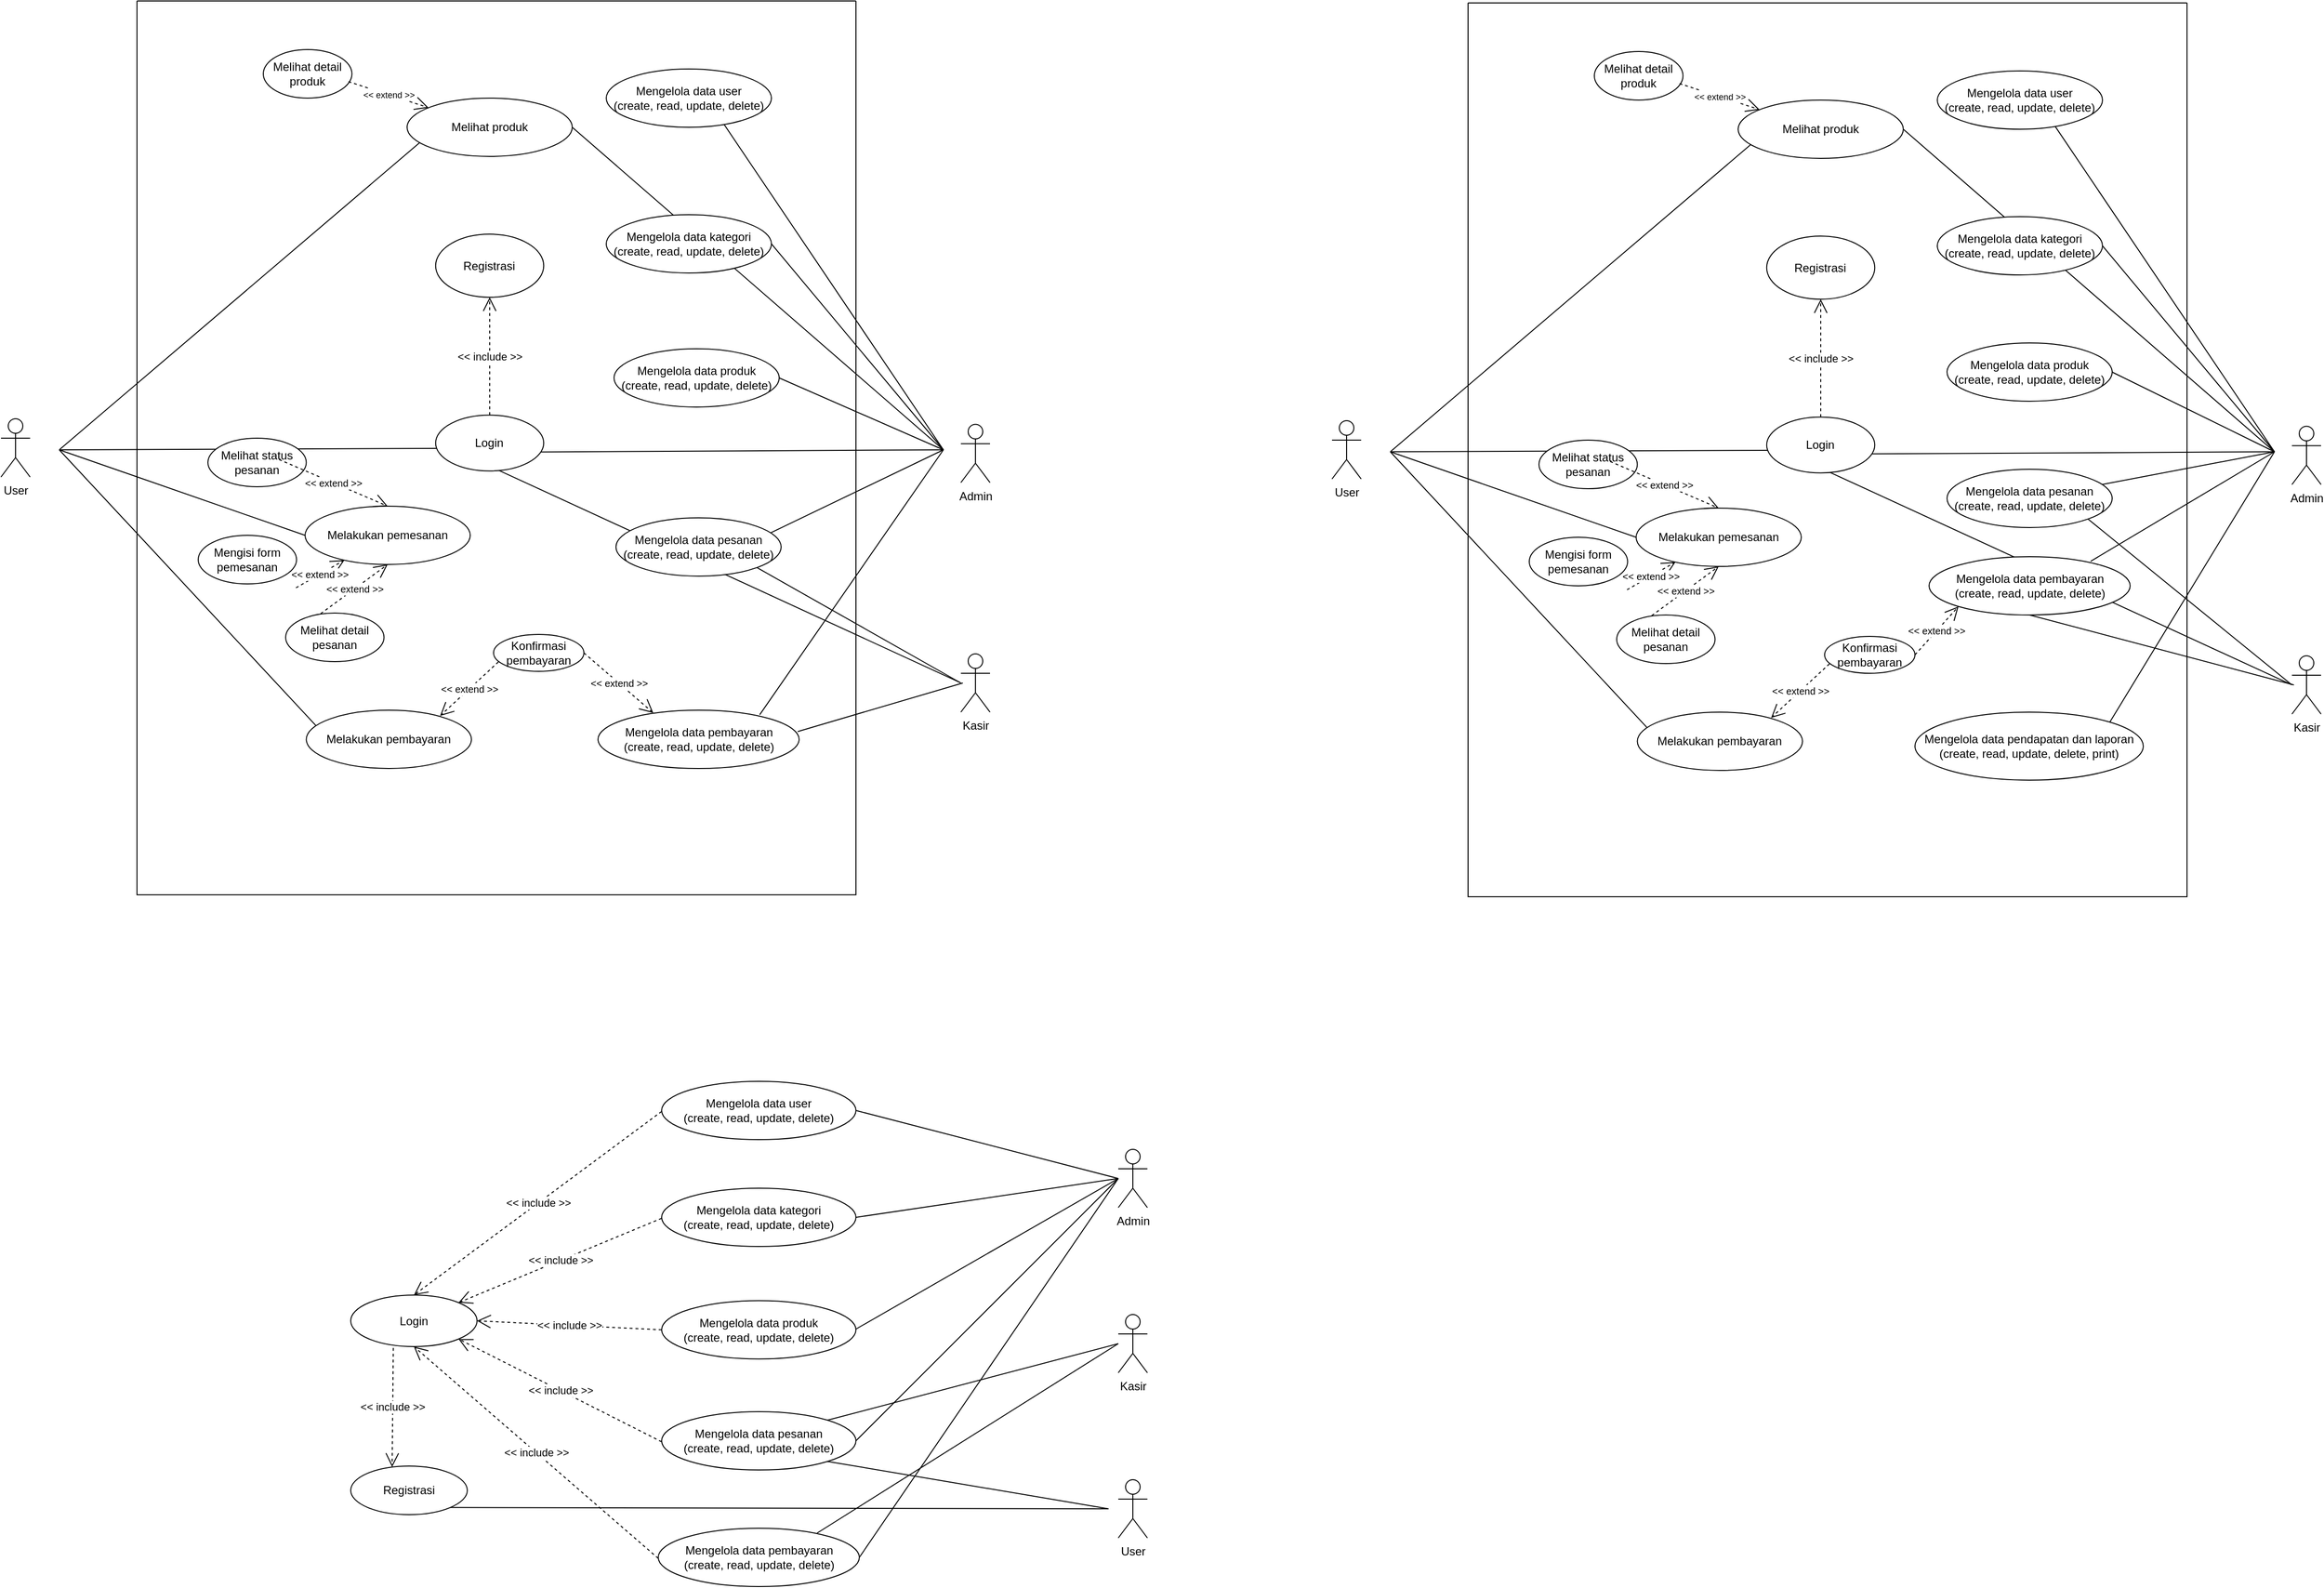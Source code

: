 <mxfile version="21.7.2" type="github">
  <diagram name="Halaman-1" id="SpSvkP5DoRW-E338OvqQ">
    <mxGraphModel dx="2171" dy="1382" grid="1" gridSize="10" guides="1" tooltips="1" connect="1" arrows="1" fold="1" page="1" pageScale="1" pageWidth="827" pageHeight="1169" math="0" shadow="0">
      <root>
        <mxCell id="0" />
        <mxCell id="1" parent="0" />
        <mxCell id="OLCK0erQXkYcPKT3nIOD-5" value="" style="endArrow=none;html=1;rounded=0;exitX=0.563;exitY=0.97;exitDx=0;exitDy=0;exitPerimeter=0;" edge="1" parent="1" source="BRkl_YbtjnHXMuviLTS4-8">
          <mxGeometry width="50" height="50" relative="1" as="geometry">
            <mxPoint x="1199" y="769.997" as="sourcePoint" />
            <mxPoint x="1307" y="829.42" as="targetPoint" />
          </mxGeometry>
        </mxCell>
        <mxCell id="BRkl_YbtjnHXMuviLTS4-3" value="Admin" style="shape=umlActor;verticalLabelPosition=bottom;verticalAlign=top;html=1;outlineConnect=0;" parent="1" vertex="1">
          <mxGeometry x="1308" y="563.75" width="30" height="60" as="geometry" />
        </mxCell>
        <mxCell id="BRkl_YbtjnHXMuviLTS4-7" value="User" style="shape=umlActor;verticalLabelPosition=bottom;verticalAlign=top;html=1;outlineConnect=0;" parent="1" vertex="1">
          <mxGeometry x="320" y="558" width="30" height="60" as="geometry" />
        </mxCell>
        <mxCell id="BRkl_YbtjnHXMuviLTS4-40" value="" style="endArrow=none;html=1;rounded=0;entryX=0.006;entryY=0.596;entryDx=0;entryDy=0;entryPerimeter=0;" parent="1" target="BRkl_YbtjnHXMuviLTS4-8" edge="1">
          <mxGeometry width="50" height="50" relative="1" as="geometry">
            <mxPoint x="380" y="590" as="sourcePoint" />
            <mxPoint x="740" y="590" as="targetPoint" />
          </mxGeometry>
        </mxCell>
        <mxCell id="BRkl_YbtjnHXMuviLTS4-41" value="" style="endArrow=none;html=1;rounded=0;" parent="1" edge="1">
          <mxGeometry width="50" height="50" relative="1" as="geometry">
            <mxPoint x="850.62" y="592.33" as="sourcePoint" />
            <mxPoint x="1290" y="590" as="targetPoint" />
          </mxGeometry>
        </mxCell>
        <mxCell id="BRkl_YbtjnHXMuviLTS4-42" value="" style="endArrow=none;html=1;rounded=0;exitX=1;exitY=0.5;exitDx=0;exitDy=0;" parent="1" source="BRkl_YbtjnHXMuviLTS4-15" edge="1">
          <mxGeometry width="50" height="50" relative="1" as="geometry">
            <mxPoint x="1120" y="519.66" as="sourcePoint" />
            <mxPoint x="1290" y="590" as="targetPoint" />
          </mxGeometry>
        </mxCell>
        <mxCell id="BRkl_YbtjnHXMuviLTS4-43" value="" style="endArrow=none;html=1;rounded=0;exitX=1;exitY=0.5;exitDx=0;exitDy=0;" parent="1" source="BRkl_YbtjnHXMuviLTS4-14" edge="1">
          <mxGeometry width="50" height="50" relative="1" as="geometry">
            <mxPoint x="1120" y="410.0" as="sourcePoint" />
            <mxPoint x="1290" y="590" as="targetPoint" />
          </mxGeometry>
        </mxCell>
        <mxCell id="BRkl_YbtjnHXMuviLTS4-44" value="" style="endArrow=none;html=1;rounded=0;exitX=0.708;exitY=0.928;exitDx=0;exitDy=0;exitPerimeter=0;" parent="1" source="BRkl_YbtjnHXMuviLTS4-12" edge="1">
          <mxGeometry width="50" height="50" relative="1" as="geometry">
            <mxPoint x="1120" y="300.0" as="sourcePoint" />
            <mxPoint x="1290" y="590" as="targetPoint" />
          </mxGeometry>
        </mxCell>
        <mxCell id="BRkl_YbtjnHXMuviLTS4-45" value="" style="endArrow=none;html=1;rounded=0;exitX=0.929;exitY=0.267;exitDx=0;exitDy=0;exitPerimeter=0;" parent="1" source="BRkl_YbtjnHXMuviLTS4-16" edge="1">
          <mxGeometry width="50" height="50" relative="1" as="geometry">
            <mxPoint x="1120" y="660.0" as="sourcePoint" />
            <mxPoint x="1290" y="590" as="targetPoint" />
          </mxGeometry>
        </mxCell>
        <mxCell id="BRkl_YbtjnHXMuviLTS4-46" value="" style="endArrow=none;html=1;rounded=0;exitX=0.804;exitY=0.078;exitDx=0;exitDy=0;exitPerimeter=0;" parent="1" source="BRkl_YbtjnHXMuviLTS4-17" edge="1">
          <mxGeometry width="50" height="50" relative="1" as="geometry">
            <mxPoint x="1120" y="770.0" as="sourcePoint" />
            <mxPoint x="1290" y="590" as="targetPoint" />
          </mxGeometry>
        </mxCell>
        <mxCell id="BRkl_YbtjnHXMuviLTS4-48" value="" style="endArrow=none;html=1;rounded=0;exitX=1;exitY=0.5;exitDx=0;exitDy=0;" parent="1" source="BRkl_YbtjnHXMuviLTS4-20" edge="1">
          <mxGeometry width="50" height="50" relative="1" as="geometry">
            <mxPoint x="861.25" y="320.0" as="sourcePoint" />
            <mxPoint x="1290" y="590" as="targetPoint" />
          </mxGeometry>
        </mxCell>
        <mxCell id="BRkl_YbtjnHXMuviLTS4-51" value="" style="endArrow=none;html=1;rounded=0;entryX=0.063;entryY=0.278;entryDx=0;entryDy=0;entryPerimeter=0;" parent="1" target="BRkl_YbtjnHXMuviLTS4-21" edge="1">
          <mxGeometry width="50" height="50" relative="1" as="geometry">
            <mxPoint x="380" y="590" as="sourcePoint" />
            <mxPoint x="500" y="880" as="targetPoint" />
          </mxGeometry>
        </mxCell>
        <mxCell id="BRkl_YbtjnHXMuviLTS4-52" value="" style="endArrow=none;html=1;rounded=0;entryX=0;entryY=0.5;entryDx=0;entryDy=0;" parent="1" target="BRkl_YbtjnHXMuviLTS4-19" edge="1">
          <mxGeometry width="50" height="50" relative="1" as="geometry">
            <mxPoint x="380" y="590" as="sourcePoint" />
            <mxPoint x="550" y="843.5" as="targetPoint" />
          </mxGeometry>
        </mxCell>
        <mxCell id="BRkl_YbtjnHXMuviLTS4-53" value="" style="endArrow=none;html=1;rounded=0;entryX=0.075;entryY=0.767;entryDx=0;entryDy=0;entryPerimeter=0;" parent="1" target="BRkl_YbtjnHXMuviLTS4-20" edge="1">
          <mxGeometry width="50" height="50" relative="1" as="geometry">
            <mxPoint x="380" y="590" as="sourcePoint" />
            <mxPoint x="691" y="725" as="targetPoint" />
          </mxGeometry>
        </mxCell>
        <mxCell id="BRkl_YbtjnHXMuviLTS4-59" value="" style="swimlane;startSize=0;" parent="1" vertex="1">
          <mxGeometry x="460" y="128" width="740" height="920" as="geometry" />
        </mxCell>
        <mxCell id="BRkl_YbtjnHXMuviLTS4-27" value="Melihat detail pesanan" style="ellipse;whiteSpace=wrap;html=1;" parent="BRkl_YbtjnHXMuviLTS4-59" vertex="1">
          <mxGeometry x="153" y="630" width="101.25" height="50" as="geometry" />
        </mxCell>
        <mxCell id="BRkl_YbtjnHXMuviLTS4-19" value="Melakukan pemesanan" style="ellipse;whiteSpace=wrap;html=1;" parent="BRkl_YbtjnHXMuviLTS4-59" vertex="1">
          <mxGeometry x="173" y="520" width="170" height="60" as="geometry" />
        </mxCell>
        <mxCell id="BRkl_YbtjnHXMuviLTS4-62" value="&lt;font style=&quot;font-size: 10px;&quot;&gt;&amp;lt;&amp;lt; extend &amp;gt;&amp;gt;&lt;/font&gt;" style="endArrow=open;endSize=12;dashed=1;html=1;rounded=0;exitX=0.356;exitY=0.013;exitDx=0;exitDy=0;entryX=0.5;entryY=1;entryDx=0;entryDy=0;exitPerimeter=0;" parent="BRkl_YbtjnHXMuviLTS4-59" source="BRkl_YbtjnHXMuviLTS4-27" target="BRkl_YbtjnHXMuviLTS4-19" edge="1">
          <mxGeometry width="160" relative="1" as="geometry">
            <mxPoint x="135.87" y="614" as="sourcePoint" />
            <mxPoint x="199.87" y="540" as="targetPoint" />
          </mxGeometry>
        </mxCell>
        <mxCell id="BRkl_YbtjnHXMuviLTS4-63" value="&lt;font style=&quot;font-size: 10px;&quot;&gt;&amp;lt;&amp;lt; extend &amp;gt;&amp;gt;&lt;/font&gt;" style="endArrow=open;endSize=12;dashed=1;html=1;rounded=0;exitX=0.994;exitY=0.68;exitDx=0;exitDy=0;exitPerimeter=0;" parent="BRkl_YbtjnHXMuviLTS4-59" target="BRkl_YbtjnHXMuviLTS4-19" edge="1">
          <mxGeometry width="160" relative="1" as="geometry">
            <mxPoint x="163.642" y="604" as="sourcePoint" />
            <mxPoint x="197" y="506" as="targetPoint" />
          </mxGeometry>
        </mxCell>
        <mxCell id="BRkl_YbtjnHXMuviLTS4-28" value="Melihat status pesanan" style="ellipse;whiteSpace=wrap;html=1;" parent="BRkl_YbtjnHXMuviLTS4-59" vertex="1">
          <mxGeometry x="73" y="450" width="101.25" height="50" as="geometry" />
        </mxCell>
        <mxCell id="BRkl_YbtjnHXMuviLTS4-64" value="&lt;font style=&quot;font-size: 10px;&quot;&gt;&amp;lt;&amp;lt; extend &amp;gt;&amp;gt;&lt;/font&gt;" style="endArrow=open;endSize=12;dashed=1;html=1;rounded=0;exitX=0.724;exitY=0.04;exitDx=0;exitDy=0;entryX=0.5;entryY=0;entryDx=0;entryDy=0;exitPerimeter=0;" parent="BRkl_YbtjnHXMuviLTS4-59" target="BRkl_YbtjnHXMuviLTS4-19" edge="1">
          <mxGeometry width="160" relative="1" as="geometry">
            <mxPoint x="146.305" y="472" as="sourcePoint" />
            <mxPoint x="227" y="408" as="targetPoint" />
          </mxGeometry>
        </mxCell>
        <mxCell id="BRkl_YbtjnHXMuviLTS4-25" value="Mengisi form pemesanan" style="ellipse;whiteSpace=wrap;html=1;" parent="BRkl_YbtjnHXMuviLTS4-59" vertex="1">
          <mxGeometry x="63" y="550" width="101.25" height="50" as="geometry" />
        </mxCell>
        <mxCell id="BRkl_YbtjnHXMuviLTS4-12" value="Mengelola data user&lt;br&gt;(create, read, update, delete)" style="ellipse;whiteSpace=wrap;html=1;" parent="BRkl_YbtjnHXMuviLTS4-59" vertex="1">
          <mxGeometry x="483" y="70" width="170" height="60" as="geometry" />
        </mxCell>
        <mxCell id="BRkl_YbtjnHXMuviLTS4-14" value="Mengelola data kategori&lt;br&gt;(create, read, update, delete)" style="ellipse;whiteSpace=wrap;html=1;" parent="BRkl_YbtjnHXMuviLTS4-59" vertex="1">
          <mxGeometry x="483" y="220" width="170" height="60" as="geometry" />
        </mxCell>
        <mxCell id="BRkl_YbtjnHXMuviLTS4-29" style="edgeStyle=orthogonalEdgeStyle;rounded=0;orthogonalLoop=1;jettySize=auto;html=1;exitX=0.5;exitY=1;exitDx=0;exitDy=0;" parent="BRkl_YbtjnHXMuviLTS4-59" source="BRkl_YbtjnHXMuviLTS4-14" target="BRkl_YbtjnHXMuviLTS4-14" edge="1">
          <mxGeometry relative="1" as="geometry" />
        </mxCell>
        <mxCell id="BRkl_YbtjnHXMuviLTS4-11" value="Registrasi" style="ellipse;whiteSpace=wrap;html=1;" parent="BRkl_YbtjnHXMuviLTS4-59" vertex="1">
          <mxGeometry x="307.38" y="240" width="111.25" height="65" as="geometry" />
        </mxCell>
        <mxCell id="BRkl_YbtjnHXMuviLTS4-8" value="Login" style="ellipse;whiteSpace=wrap;html=1;" parent="BRkl_YbtjnHXMuviLTS4-59" vertex="1">
          <mxGeometry x="307.38" y="426.25" width="111.25" height="57.5" as="geometry" />
        </mxCell>
        <mxCell id="BRkl_YbtjnHXMuviLTS4-9" value="&amp;lt;&amp;lt; include &amp;gt;&amp;gt;" style="endArrow=open;endSize=12;dashed=1;html=1;rounded=0;entryX=0.5;entryY=1;entryDx=0;entryDy=0;exitX=0.5;exitY=0;exitDx=0;exitDy=0;" parent="BRkl_YbtjnHXMuviLTS4-59" source="BRkl_YbtjnHXMuviLTS4-8" target="BRkl_YbtjnHXMuviLTS4-11" edge="1">
          <mxGeometry width="160" relative="1" as="geometry">
            <mxPoint x="298" y="390" as="sourcePoint" />
            <mxPoint x="463" y="402.5" as="targetPoint" />
          </mxGeometry>
        </mxCell>
        <mxCell id="BRkl_YbtjnHXMuviLTS4-23" value="Melihat detail produk" style="ellipse;whiteSpace=wrap;html=1;" parent="BRkl_YbtjnHXMuviLTS4-59" vertex="1">
          <mxGeometry x="130" y="50" width="91.25" height="50" as="geometry" />
        </mxCell>
        <mxCell id="BRkl_YbtjnHXMuviLTS4-21" value="Melakukan pembayaran" style="ellipse;whiteSpace=wrap;html=1;" parent="BRkl_YbtjnHXMuviLTS4-59" vertex="1">
          <mxGeometry x="174.25" y="730" width="170" height="60" as="geometry" />
        </mxCell>
        <mxCell id="BRkl_YbtjnHXMuviLTS4-15" value="Mengelola data produk&lt;br&gt;(create, read, update, delete)" style="ellipse;whiteSpace=wrap;html=1;" parent="BRkl_YbtjnHXMuviLTS4-59" vertex="1">
          <mxGeometry x="491" y="358" width="170" height="60" as="geometry" />
        </mxCell>
        <mxCell id="BRkl_YbtjnHXMuviLTS4-16" value="Mengelola data pesanan&lt;br&gt;(create, read, update, delete)" style="ellipse;whiteSpace=wrap;html=1;" parent="BRkl_YbtjnHXMuviLTS4-59" vertex="1">
          <mxGeometry x="493" y="532" width="170" height="60" as="geometry" />
        </mxCell>
        <mxCell id="BRkl_YbtjnHXMuviLTS4-17" value="Mengelola data pembayaran&lt;br&gt;(create, read, update, delete)" style="ellipse;whiteSpace=wrap;html=1;" parent="BRkl_YbtjnHXMuviLTS4-59" vertex="1">
          <mxGeometry x="474.5" y="730" width="207" height="60" as="geometry" />
        </mxCell>
        <mxCell id="BRkl_YbtjnHXMuviLTS4-20" value="Melihat produk" style="ellipse;whiteSpace=wrap;html=1;" parent="BRkl_YbtjnHXMuviLTS4-59" vertex="1">
          <mxGeometry x="278" y="100" width="170" height="60" as="geometry" />
        </mxCell>
        <mxCell id="BRkl_YbtjnHXMuviLTS4-38" value="&lt;font style=&quot;font-size: 9px;&quot;&gt;&amp;lt;&amp;lt; extend &amp;gt;&amp;gt;&lt;/font&gt;" style="endArrow=open;endSize=12;dashed=1;html=1;rounded=0;exitX=0.961;exitY=0.661;exitDx=0;exitDy=0;exitPerimeter=0;" parent="BRkl_YbtjnHXMuviLTS4-59" source="BRkl_YbtjnHXMuviLTS4-23" target="BRkl_YbtjnHXMuviLTS4-20" edge="1">
          <mxGeometry width="160" relative="1" as="geometry">
            <mxPoint x="134.25" y="156" as="sourcePoint" />
            <mxPoint x="223" y="180" as="targetPoint" />
          </mxGeometry>
        </mxCell>
        <mxCell id="BRkl_YbtjnHXMuviLTS4-37" value="Konfirmasi pembayaran" style="ellipse;whiteSpace=wrap;html=1;" parent="BRkl_YbtjnHXMuviLTS4-59" vertex="1">
          <mxGeometry x="367" y="652" width="93" height="38" as="geometry" />
        </mxCell>
        <mxCell id="BRkl_YbtjnHXMuviLTS4-54" value="&lt;font style=&quot;font-size: 10px;&quot;&gt;&amp;lt;&amp;lt; extend &amp;gt;&amp;gt;&lt;/font&gt;" style="endArrow=open;endSize=12;dashed=1;html=1;rounded=0;exitX=1;exitY=0.5;exitDx=0;exitDy=0;entryX=0.275;entryY=0.047;entryDx=0;entryDy=0;entryPerimeter=0;" parent="BRkl_YbtjnHXMuviLTS4-59" source="BRkl_YbtjnHXMuviLTS4-37" target="BRkl_YbtjnHXMuviLTS4-17" edge="1">
          <mxGeometry width="160" relative="1" as="geometry">
            <mxPoint x="443" y="676" as="sourcePoint" />
            <mxPoint x="518" y="712" as="targetPoint" />
          </mxGeometry>
        </mxCell>
        <mxCell id="BRkl_YbtjnHXMuviLTS4-56" value="&lt;font style=&quot;font-size: 10px;&quot;&gt;&amp;lt;&amp;lt; extend &amp;gt;&amp;gt;&lt;/font&gt;" style="endArrow=open;endSize=12;dashed=1;html=1;rounded=0;entryX=0.81;entryY=0.098;entryDx=0;entryDy=0;entryPerimeter=0;exitX=0.053;exitY=0.746;exitDx=0;exitDy=0;exitPerimeter=0;" parent="BRkl_YbtjnHXMuviLTS4-59" source="BRkl_YbtjnHXMuviLTS4-37" target="BRkl_YbtjnHXMuviLTS4-21" edge="1">
          <mxGeometry width="160" relative="1" as="geometry">
            <mxPoint x="326.746" y="890" as="sourcePoint" />
            <mxPoint x="343" y="712" as="targetPoint" />
          </mxGeometry>
        </mxCell>
        <mxCell id="OLCK0erQXkYcPKT3nIOD-6" value="" style="endArrow=none;html=1;rounded=0;" edge="1" parent="BRkl_YbtjnHXMuviLTS4-59">
          <mxGeometry width="50" height="50" relative="1" as="geometry">
            <mxPoint x="680" y="752" as="sourcePoint" />
            <mxPoint x="850" y="702" as="targetPoint" />
          </mxGeometry>
        </mxCell>
        <mxCell id="OLCK0erQXkYcPKT3nIOD-1" value="Kasir" style="shape=umlActor;verticalLabelPosition=bottom;verticalAlign=top;html=1;outlineConnect=0;" vertex="1" parent="1">
          <mxGeometry x="1308" y="800" width="30" height="60" as="geometry" />
        </mxCell>
        <mxCell id="OLCK0erQXkYcPKT3nIOD-4" value="" style="endArrow=none;html=1;rounded=0;exitX=1;exitY=1;exitDx=0;exitDy=0;" edge="1" parent="1" source="BRkl_YbtjnHXMuviLTS4-16">
          <mxGeometry width="50" height="50" relative="1" as="geometry">
            <mxPoint x="1139" y="1108" as="sourcePoint" />
            <mxPoint x="1308" y="830" as="targetPoint" />
          </mxGeometry>
        </mxCell>
        <mxCell id="OLCK0erQXkYcPKT3nIOD-94" value="" style="endArrow=none;html=1;rounded=0;exitX=0.563;exitY=0.97;exitDx=0;exitDy=0;exitPerimeter=0;" edge="1" parent="1" source="OLCK0erQXkYcPKT3nIOD-121">
          <mxGeometry width="50" height="50" relative="1" as="geometry">
            <mxPoint x="2569" y="771.997" as="sourcePoint" />
            <mxPoint x="2677" y="831.42" as="targetPoint" />
          </mxGeometry>
        </mxCell>
        <mxCell id="OLCK0erQXkYcPKT3nIOD-95" value="Admin" style="shape=umlActor;verticalLabelPosition=bottom;verticalAlign=top;html=1;outlineConnect=0;" vertex="1" parent="1">
          <mxGeometry x="2678" y="565.75" width="30" height="60" as="geometry" />
        </mxCell>
        <mxCell id="OLCK0erQXkYcPKT3nIOD-96" value="User" style="shape=umlActor;verticalLabelPosition=bottom;verticalAlign=top;html=1;outlineConnect=0;" vertex="1" parent="1">
          <mxGeometry x="1690" y="560" width="30" height="60" as="geometry" />
        </mxCell>
        <mxCell id="OLCK0erQXkYcPKT3nIOD-97" value="" style="endArrow=none;html=1;rounded=0;entryX=0.006;entryY=0.596;entryDx=0;entryDy=0;entryPerimeter=0;" edge="1" parent="1" target="OLCK0erQXkYcPKT3nIOD-121">
          <mxGeometry width="50" height="50" relative="1" as="geometry">
            <mxPoint x="1750" y="592" as="sourcePoint" />
            <mxPoint x="2110" y="592" as="targetPoint" />
          </mxGeometry>
        </mxCell>
        <mxCell id="OLCK0erQXkYcPKT3nIOD-98" value="" style="endArrow=none;html=1;rounded=0;" edge="1" parent="1">
          <mxGeometry width="50" height="50" relative="1" as="geometry">
            <mxPoint x="2220.62" y="594.33" as="sourcePoint" />
            <mxPoint x="2660" y="592" as="targetPoint" />
          </mxGeometry>
        </mxCell>
        <mxCell id="OLCK0erQXkYcPKT3nIOD-99" value="" style="endArrow=none;html=1;rounded=0;exitX=1;exitY=0.5;exitDx=0;exitDy=0;" edge="1" parent="1" source="OLCK0erQXkYcPKT3nIOD-125">
          <mxGeometry width="50" height="50" relative="1" as="geometry">
            <mxPoint x="2490" y="521.66" as="sourcePoint" />
            <mxPoint x="2660" y="592" as="targetPoint" />
          </mxGeometry>
        </mxCell>
        <mxCell id="OLCK0erQXkYcPKT3nIOD-100" value="" style="endArrow=none;html=1;rounded=0;exitX=1;exitY=0.5;exitDx=0;exitDy=0;" edge="1" parent="1" source="OLCK0erQXkYcPKT3nIOD-118">
          <mxGeometry width="50" height="50" relative="1" as="geometry">
            <mxPoint x="2490" y="412.0" as="sourcePoint" />
            <mxPoint x="2660" y="592" as="targetPoint" />
          </mxGeometry>
        </mxCell>
        <mxCell id="OLCK0erQXkYcPKT3nIOD-101" value="" style="endArrow=none;html=1;rounded=0;exitX=0.708;exitY=0.928;exitDx=0;exitDy=0;exitPerimeter=0;" edge="1" parent="1" source="OLCK0erQXkYcPKT3nIOD-117">
          <mxGeometry width="50" height="50" relative="1" as="geometry">
            <mxPoint x="2490" y="302.0" as="sourcePoint" />
            <mxPoint x="2660" y="592" as="targetPoint" />
          </mxGeometry>
        </mxCell>
        <mxCell id="OLCK0erQXkYcPKT3nIOD-102" value="" style="endArrow=none;html=1;rounded=0;exitX=0.929;exitY=0.267;exitDx=0;exitDy=0;exitPerimeter=0;" edge="1" parent="1" source="OLCK0erQXkYcPKT3nIOD-126">
          <mxGeometry width="50" height="50" relative="1" as="geometry">
            <mxPoint x="2490" y="662.0" as="sourcePoint" />
            <mxPoint x="2660" y="592" as="targetPoint" />
          </mxGeometry>
        </mxCell>
        <mxCell id="OLCK0erQXkYcPKT3nIOD-103" value="" style="endArrow=none;html=1;rounded=0;exitX=0.804;exitY=0.078;exitDx=0;exitDy=0;exitPerimeter=0;" edge="1" parent="1" source="OLCK0erQXkYcPKT3nIOD-127">
          <mxGeometry width="50" height="50" relative="1" as="geometry">
            <mxPoint x="2490" y="772.0" as="sourcePoint" />
            <mxPoint x="2660" y="592" as="targetPoint" />
          </mxGeometry>
        </mxCell>
        <mxCell id="OLCK0erQXkYcPKT3nIOD-104" value="" style="endArrow=none;html=1;rounded=0;exitX=1;exitY=0;exitDx=0;exitDy=0;" edge="1" parent="1" source="OLCK0erQXkYcPKT3nIOD-128">
          <mxGeometry width="50" height="50" relative="1" as="geometry">
            <mxPoint x="2515" y="892.0" as="sourcePoint" />
            <mxPoint x="2660" y="592" as="targetPoint" />
          </mxGeometry>
        </mxCell>
        <mxCell id="OLCK0erQXkYcPKT3nIOD-105" value="" style="endArrow=none;html=1;rounded=0;exitX=1;exitY=0.5;exitDx=0;exitDy=0;" edge="1" parent="1" source="OLCK0erQXkYcPKT3nIOD-129">
          <mxGeometry width="50" height="50" relative="1" as="geometry">
            <mxPoint x="2231.25" y="322.0" as="sourcePoint" />
            <mxPoint x="2660" y="592" as="targetPoint" />
          </mxGeometry>
        </mxCell>
        <mxCell id="OLCK0erQXkYcPKT3nIOD-106" value="" style="endArrow=none;html=1;rounded=0;entryX=0.063;entryY=0.278;entryDx=0;entryDy=0;entryPerimeter=0;" edge="1" parent="1" target="OLCK0erQXkYcPKT3nIOD-124">
          <mxGeometry width="50" height="50" relative="1" as="geometry">
            <mxPoint x="1750" y="592" as="sourcePoint" />
            <mxPoint x="1870" y="882" as="targetPoint" />
          </mxGeometry>
        </mxCell>
        <mxCell id="OLCK0erQXkYcPKT3nIOD-107" value="" style="endArrow=none;html=1;rounded=0;entryX=0;entryY=0.5;entryDx=0;entryDy=0;" edge="1" parent="1" target="OLCK0erQXkYcPKT3nIOD-111">
          <mxGeometry width="50" height="50" relative="1" as="geometry">
            <mxPoint x="1750" y="592" as="sourcePoint" />
            <mxPoint x="1920" y="845.5" as="targetPoint" />
          </mxGeometry>
        </mxCell>
        <mxCell id="OLCK0erQXkYcPKT3nIOD-108" value="" style="endArrow=none;html=1;rounded=0;entryX=0.075;entryY=0.767;entryDx=0;entryDy=0;entryPerimeter=0;" edge="1" parent="1" target="OLCK0erQXkYcPKT3nIOD-129">
          <mxGeometry width="50" height="50" relative="1" as="geometry">
            <mxPoint x="1750" y="592" as="sourcePoint" />
            <mxPoint x="2061" y="727" as="targetPoint" />
          </mxGeometry>
        </mxCell>
        <mxCell id="OLCK0erQXkYcPKT3nIOD-109" value="" style="swimlane;startSize=0;" vertex="1" parent="1">
          <mxGeometry x="1830" y="130" width="740" height="920" as="geometry" />
        </mxCell>
        <mxCell id="OLCK0erQXkYcPKT3nIOD-110" value="Melihat detail pesanan" style="ellipse;whiteSpace=wrap;html=1;" vertex="1" parent="OLCK0erQXkYcPKT3nIOD-109">
          <mxGeometry x="153" y="630" width="101.25" height="50" as="geometry" />
        </mxCell>
        <mxCell id="OLCK0erQXkYcPKT3nIOD-111" value="Melakukan pemesanan" style="ellipse;whiteSpace=wrap;html=1;" vertex="1" parent="OLCK0erQXkYcPKT3nIOD-109">
          <mxGeometry x="173" y="520" width="170" height="60" as="geometry" />
        </mxCell>
        <mxCell id="OLCK0erQXkYcPKT3nIOD-112" value="&lt;font style=&quot;font-size: 10px;&quot;&gt;&amp;lt;&amp;lt; extend &amp;gt;&amp;gt;&lt;/font&gt;" style="endArrow=open;endSize=12;dashed=1;html=1;rounded=0;exitX=0.356;exitY=0.013;exitDx=0;exitDy=0;entryX=0.5;entryY=1;entryDx=0;entryDy=0;exitPerimeter=0;" edge="1" parent="OLCK0erQXkYcPKT3nIOD-109" source="OLCK0erQXkYcPKT3nIOD-110" target="OLCK0erQXkYcPKT3nIOD-111">
          <mxGeometry width="160" relative="1" as="geometry">
            <mxPoint x="135.87" y="614" as="sourcePoint" />
            <mxPoint x="199.87" y="540" as="targetPoint" />
          </mxGeometry>
        </mxCell>
        <mxCell id="OLCK0erQXkYcPKT3nIOD-113" value="&lt;font style=&quot;font-size: 10px;&quot;&gt;&amp;lt;&amp;lt; extend &amp;gt;&amp;gt;&lt;/font&gt;" style="endArrow=open;endSize=12;dashed=1;html=1;rounded=0;exitX=0.994;exitY=0.68;exitDx=0;exitDy=0;exitPerimeter=0;" edge="1" parent="OLCK0erQXkYcPKT3nIOD-109" target="OLCK0erQXkYcPKT3nIOD-111">
          <mxGeometry width="160" relative="1" as="geometry">
            <mxPoint x="163.642" y="604" as="sourcePoint" />
            <mxPoint x="197" y="506" as="targetPoint" />
          </mxGeometry>
        </mxCell>
        <mxCell id="OLCK0erQXkYcPKT3nIOD-114" value="Melihat status pesanan" style="ellipse;whiteSpace=wrap;html=1;" vertex="1" parent="OLCK0erQXkYcPKT3nIOD-109">
          <mxGeometry x="73" y="450" width="101.25" height="50" as="geometry" />
        </mxCell>
        <mxCell id="OLCK0erQXkYcPKT3nIOD-115" value="&lt;font style=&quot;font-size: 10px;&quot;&gt;&amp;lt;&amp;lt; extend &amp;gt;&amp;gt;&lt;/font&gt;" style="endArrow=open;endSize=12;dashed=1;html=1;rounded=0;exitX=0.724;exitY=0.04;exitDx=0;exitDy=0;entryX=0.5;entryY=0;entryDx=0;entryDy=0;exitPerimeter=0;" edge="1" parent="OLCK0erQXkYcPKT3nIOD-109" target="OLCK0erQXkYcPKT3nIOD-111">
          <mxGeometry width="160" relative="1" as="geometry">
            <mxPoint x="146.305" y="472" as="sourcePoint" />
            <mxPoint x="227" y="408" as="targetPoint" />
          </mxGeometry>
        </mxCell>
        <mxCell id="OLCK0erQXkYcPKT3nIOD-116" value="Mengisi form pemesanan" style="ellipse;whiteSpace=wrap;html=1;" vertex="1" parent="OLCK0erQXkYcPKT3nIOD-109">
          <mxGeometry x="63" y="550" width="101.25" height="50" as="geometry" />
        </mxCell>
        <mxCell id="OLCK0erQXkYcPKT3nIOD-117" value="Mengelola data user&lt;br&gt;(create, read, update, delete)" style="ellipse;whiteSpace=wrap;html=1;" vertex="1" parent="OLCK0erQXkYcPKT3nIOD-109">
          <mxGeometry x="483" y="70" width="170" height="60" as="geometry" />
        </mxCell>
        <mxCell id="OLCK0erQXkYcPKT3nIOD-118" value="Mengelola data kategori&lt;br&gt;(create, read, update, delete)" style="ellipse;whiteSpace=wrap;html=1;" vertex="1" parent="OLCK0erQXkYcPKT3nIOD-109">
          <mxGeometry x="483" y="220" width="170" height="60" as="geometry" />
        </mxCell>
        <mxCell id="OLCK0erQXkYcPKT3nIOD-119" style="edgeStyle=orthogonalEdgeStyle;rounded=0;orthogonalLoop=1;jettySize=auto;html=1;exitX=0.5;exitY=1;exitDx=0;exitDy=0;" edge="1" parent="OLCK0erQXkYcPKT3nIOD-109" source="OLCK0erQXkYcPKT3nIOD-118" target="OLCK0erQXkYcPKT3nIOD-118">
          <mxGeometry relative="1" as="geometry" />
        </mxCell>
        <mxCell id="OLCK0erQXkYcPKT3nIOD-120" value="Registrasi" style="ellipse;whiteSpace=wrap;html=1;" vertex="1" parent="OLCK0erQXkYcPKT3nIOD-109">
          <mxGeometry x="307.38" y="240" width="111.25" height="65" as="geometry" />
        </mxCell>
        <mxCell id="OLCK0erQXkYcPKT3nIOD-121" value="Login" style="ellipse;whiteSpace=wrap;html=1;" vertex="1" parent="OLCK0erQXkYcPKT3nIOD-109">
          <mxGeometry x="307.38" y="426.25" width="111.25" height="57.5" as="geometry" />
        </mxCell>
        <mxCell id="OLCK0erQXkYcPKT3nIOD-122" value="&amp;lt;&amp;lt; include &amp;gt;&amp;gt;" style="endArrow=open;endSize=12;dashed=1;html=1;rounded=0;entryX=0.5;entryY=1;entryDx=0;entryDy=0;exitX=0.5;exitY=0;exitDx=0;exitDy=0;" edge="1" parent="OLCK0erQXkYcPKT3nIOD-109" source="OLCK0erQXkYcPKT3nIOD-121" target="OLCK0erQXkYcPKT3nIOD-120">
          <mxGeometry width="160" relative="1" as="geometry">
            <mxPoint x="298" y="390" as="sourcePoint" />
            <mxPoint x="463" y="402.5" as="targetPoint" />
          </mxGeometry>
        </mxCell>
        <mxCell id="OLCK0erQXkYcPKT3nIOD-123" value="Melihat detail produk" style="ellipse;whiteSpace=wrap;html=1;" vertex="1" parent="OLCK0erQXkYcPKT3nIOD-109">
          <mxGeometry x="130" y="50" width="91.25" height="50" as="geometry" />
        </mxCell>
        <mxCell id="OLCK0erQXkYcPKT3nIOD-124" value="Melakukan pembayaran" style="ellipse;whiteSpace=wrap;html=1;" vertex="1" parent="OLCK0erQXkYcPKT3nIOD-109">
          <mxGeometry x="174.25" y="730" width="170" height="60" as="geometry" />
        </mxCell>
        <mxCell id="OLCK0erQXkYcPKT3nIOD-125" value="Mengelola data produk&lt;br&gt;(create, read, update, delete)" style="ellipse;whiteSpace=wrap;html=1;" vertex="1" parent="OLCK0erQXkYcPKT3nIOD-109">
          <mxGeometry x="493" y="350" width="170" height="60" as="geometry" />
        </mxCell>
        <mxCell id="OLCK0erQXkYcPKT3nIOD-126" value="Mengelola data pesanan&lt;br&gt;(create, read, update, delete)" style="ellipse;whiteSpace=wrap;html=1;" vertex="1" parent="OLCK0erQXkYcPKT3nIOD-109">
          <mxGeometry x="493" y="480" width="170" height="60" as="geometry" />
        </mxCell>
        <mxCell id="OLCK0erQXkYcPKT3nIOD-127" value="Mengelola data pembayaran&lt;br&gt;(create, read, update, delete)" style="ellipse;whiteSpace=wrap;html=1;" vertex="1" parent="OLCK0erQXkYcPKT3nIOD-109">
          <mxGeometry x="474.5" y="570" width="207" height="60" as="geometry" />
        </mxCell>
        <mxCell id="OLCK0erQXkYcPKT3nIOD-128" value="Mengelola data pendapatan dan laporan&lt;br&gt;(create, read, update, delete, print)" style="ellipse;whiteSpace=wrap;html=1;" vertex="1" parent="OLCK0erQXkYcPKT3nIOD-109">
          <mxGeometry x="460" y="730" width="235" height="70" as="geometry" />
        </mxCell>
        <mxCell id="OLCK0erQXkYcPKT3nIOD-129" value="Melihat produk" style="ellipse;whiteSpace=wrap;html=1;" vertex="1" parent="OLCK0erQXkYcPKT3nIOD-109">
          <mxGeometry x="278" y="100" width="170" height="60" as="geometry" />
        </mxCell>
        <mxCell id="OLCK0erQXkYcPKT3nIOD-130" value="&lt;font style=&quot;font-size: 9px;&quot;&gt;&amp;lt;&amp;lt; extend &amp;gt;&amp;gt;&lt;/font&gt;" style="endArrow=open;endSize=12;dashed=1;html=1;rounded=0;exitX=0.961;exitY=0.661;exitDx=0;exitDy=0;exitPerimeter=0;" edge="1" parent="OLCK0erQXkYcPKT3nIOD-109" source="OLCK0erQXkYcPKT3nIOD-123" target="OLCK0erQXkYcPKT3nIOD-129">
          <mxGeometry width="160" relative="1" as="geometry">
            <mxPoint x="134.25" y="156" as="sourcePoint" />
            <mxPoint x="223" y="180" as="targetPoint" />
          </mxGeometry>
        </mxCell>
        <mxCell id="OLCK0erQXkYcPKT3nIOD-131" value="Konfirmasi pembayaran" style="ellipse;whiteSpace=wrap;html=1;" vertex="1" parent="OLCK0erQXkYcPKT3nIOD-109">
          <mxGeometry x="367" y="652" width="93" height="38" as="geometry" />
        </mxCell>
        <mxCell id="OLCK0erQXkYcPKT3nIOD-132" value="&lt;font style=&quot;font-size: 10px;&quot;&gt;&amp;lt;&amp;lt; extend &amp;gt;&amp;gt;&lt;/font&gt;" style="endArrow=open;endSize=12;dashed=1;html=1;rounded=0;exitX=1;exitY=0.5;exitDx=0;exitDy=0;entryX=0;entryY=1;entryDx=0;entryDy=0;" edge="1" parent="OLCK0erQXkYcPKT3nIOD-109" source="OLCK0erQXkYcPKT3nIOD-131" target="OLCK0erQXkYcPKT3nIOD-127">
          <mxGeometry width="160" relative="1" as="geometry">
            <mxPoint x="443" y="676" as="sourcePoint" />
            <mxPoint x="518" y="712" as="targetPoint" />
          </mxGeometry>
        </mxCell>
        <mxCell id="OLCK0erQXkYcPKT3nIOD-133" value="&lt;font style=&quot;font-size: 10px;&quot;&gt;&amp;lt;&amp;lt; extend &amp;gt;&amp;gt;&lt;/font&gt;" style="endArrow=open;endSize=12;dashed=1;html=1;rounded=0;entryX=0.81;entryY=0.098;entryDx=0;entryDy=0;entryPerimeter=0;exitX=0.053;exitY=0.746;exitDx=0;exitDy=0;exitPerimeter=0;" edge="1" parent="OLCK0erQXkYcPKT3nIOD-109" source="OLCK0erQXkYcPKT3nIOD-131" target="OLCK0erQXkYcPKT3nIOD-124">
          <mxGeometry width="160" relative="1" as="geometry">
            <mxPoint x="326.746" y="890" as="sourcePoint" />
            <mxPoint x="343" y="712" as="targetPoint" />
          </mxGeometry>
        </mxCell>
        <mxCell id="OLCK0erQXkYcPKT3nIOD-134" value="" style="endArrow=none;html=1;rounded=0;exitX=0.5;exitY=1;exitDx=0;exitDy=0;" edge="1" parent="OLCK0erQXkYcPKT3nIOD-109" source="OLCK0erQXkYcPKT3nIOD-127">
          <mxGeometry width="50" height="50" relative="1" as="geometry">
            <mxPoint x="620" y="619" as="sourcePoint" />
            <mxPoint x="850" y="702" as="targetPoint" />
          </mxGeometry>
        </mxCell>
        <mxCell id="OLCK0erQXkYcPKT3nIOD-135" value="Kasir" style="shape=umlActor;verticalLabelPosition=bottom;verticalAlign=top;html=1;outlineConnect=0;" vertex="1" parent="1">
          <mxGeometry x="2678" y="802" width="30" height="60" as="geometry" />
        </mxCell>
        <mxCell id="OLCK0erQXkYcPKT3nIOD-136" value="" style="endArrow=none;html=1;rounded=0;exitX=1;exitY=1;exitDx=0;exitDy=0;" edge="1" parent="1" source="OLCK0erQXkYcPKT3nIOD-126">
          <mxGeometry width="50" height="50" relative="1" as="geometry">
            <mxPoint x="2509" y="1110" as="sourcePoint" />
            <mxPoint x="2678" y="832" as="targetPoint" />
          </mxGeometry>
        </mxCell>
        <mxCell id="OLCK0erQXkYcPKT3nIOD-137" value="Admin" style="shape=umlActor;verticalLabelPosition=bottom;verticalAlign=top;html=1;outlineConnect=0;" vertex="1" parent="1">
          <mxGeometry x="1470" y="1310" width="30" height="60" as="geometry" />
        </mxCell>
        <mxCell id="OLCK0erQXkYcPKT3nIOD-143" value="Mengelola data user&lt;br&gt;(create, read, update, delete)" style="ellipse;whiteSpace=wrap;html=1;" vertex="1" parent="1">
          <mxGeometry x="1000" y="1240" width="200" height="60" as="geometry" />
        </mxCell>
        <mxCell id="OLCK0erQXkYcPKT3nIOD-144" value="Mengelola data kategori&lt;br&gt;(create, read, update, delete)" style="ellipse;whiteSpace=wrap;html=1;" vertex="1" parent="1">
          <mxGeometry x="1000" y="1350" width="200" height="60" as="geometry" />
        </mxCell>
        <mxCell id="OLCK0erQXkYcPKT3nIOD-145" style="edgeStyle=orthogonalEdgeStyle;rounded=0;orthogonalLoop=1;jettySize=auto;html=1;exitX=0.5;exitY=1;exitDx=0;exitDy=0;" edge="1" parent="1" source="OLCK0erQXkYcPKT3nIOD-144" target="OLCK0erQXkYcPKT3nIOD-144">
          <mxGeometry relative="1" as="geometry" />
        </mxCell>
        <mxCell id="OLCK0erQXkYcPKT3nIOD-146" value="Mengelola data produk&lt;br&gt;(create, read, update, delete)" style="ellipse;whiteSpace=wrap;html=1;" vertex="1" parent="1">
          <mxGeometry x="1000" y="1465.75" width="200" height="60" as="geometry" />
        </mxCell>
        <mxCell id="OLCK0erQXkYcPKT3nIOD-147" value="Mengelola data pesanan&lt;br&gt;(create, read, update, delete)" style="ellipse;whiteSpace=wrap;html=1;" vertex="1" parent="1">
          <mxGeometry x="1000" y="1580" width="200" height="60" as="geometry" />
        </mxCell>
        <mxCell id="OLCK0erQXkYcPKT3nIOD-148" value="Mengelola data pembayaran&lt;br&gt;(create, read, update, delete)" style="ellipse;whiteSpace=wrap;html=1;" vertex="1" parent="1">
          <mxGeometry x="996.5" y="1700" width="207" height="60" as="geometry" />
        </mxCell>
        <mxCell id="OLCK0erQXkYcPKT3nIOD-151" value="Kasir" style="shape=umlActor;verticalLabelPosition=bottom;verticalAlign=top;html=1;outlineConnect=0;" vertex="1" parent="1">
          <mxGeometry x="1470" y="1480" width="30" height="60" as="geometry" />
        </mxCell>
        <mxCell id="OLCK0erQXkYcPKT3nIOD-157" value="" style="endArrow=none;html=1;rounded=0;exitX=1;exitY=0.5;exitDx=0;exitDy=0;" edge="1" parent="1" source="OLCK0erQXkYcPKT3nIOD-143">
          <mxGeometry width="50" height="50" relative="1" as="geometry">
            <mxPoint x="1231" y="1493" as="sourcePoint" />
            <mxPoint x="1470" y="1340" as="targetPoint" />
          </mxGeometry>
        </mxCell>
        <mxCell id="OLCK0erQXkYcPKT3nIOD-159" value="User" style="shape=umlActor;verticalLabelPosition=bottom;verticalAlign=top;html=1;outlineConnect=0;" vertex="1" parent="1">
          <mxGeometry x="1470" y="1650" width="30" height="60" as="geometry" />
        </mxCell>
        <mxCell id="OLCK0erQXkYcPKT3nIOD-160" value="Login" style="ellipse;whiteSpace=wrap;html=1;" vertex="1" parent="1">
          <mxGeometry x="680" y="1460" width="130" height="53" as="geometry" />
        </mxCell>
        <mxCell id="OLCK0erQXkYcPKT3nIOD-161" value="&amp;lt;&amp;lt; include &amp;gt;&amp;gt;" style="endArrow=open;endSize=12;dashed=1;html=1;rounded=0;entryX=1;entryY=0.5;entryDx=0;entryDy=0;exitX=0;exitY=0.5;exitDx=0;exitDy=0;" edge="1" parent="1" source="OLCK0erQXkYcPKT3nIOD-146" target="OLCK0erQXkYcPKT3nIOD-160">
          <mxGeometry width="160" relative="1" as="geometry">
            <mxPoint x="996.5" y="1500" as="sourcePoint" />
            <mxPoint x="996.5" y="1379" as="targetPoint" />
          </mxGeometry>
        </mxCell>
        <mxCell id="OLCK0erQXkYcPKT3nIOD-162" value="&amp;lt;&amp;lt; include &amp;gt;&amp;gt;" style="endArrow=open;endSize=12;dashed=1;html=1;rounded=0;entryX=0.5;entryY=0;entryDx=0;entryDy=0;exitX=0;exitY=0.5;exitDx=0;exitDy=0;" edge="1" parent="1" target="OLCK0erQXkYcPKT3nIOD-160">
          <mxGeometry width="160" relative="1" as="geometry">
            <mxPoint x="1000" y="1271" as="sourcePoint" />
            <mxPoint x="863" y="1269" as="targetPoint" />
          </mxGeometry>
        </mxCell>
        <mxCell id="OLCK0erQXkYcPKT3nIOD-163" value="&amp;lt;&amp;lt; include &amp;gt;&amp;gt;" style="endArrow=open;endSize=12;dashed=1;html=1;rounded=0;entryX=1;entryY=0;entryDx=0;entryDy=0;exitX=0;exitY=0.5;exitDx=0;exitDy=0;" edge="1" parent="1" target="OLCK0erQXkYcPKT3nIOD-160">
          <mxGeometry width="160" relative="1" as="geometry">
            <mxPoint x="1000" y="1381" as="sourcePoint" />
            <mxPoint x="863" y="1379" as="targetPoint" />
          </mxGeometry>
        </mxCell>
        <mxCell id="OLCK0erQXkYcPKT3nIOD-164" value="&amp;lt;&amp;lt; include &amp;gt;&amp;gt;" style="endArrow=open;endSize=12;dashed=1;html=1;rounded=0;entryX=1;entryY=1;entryDx=0;entryDy=0;exitX=0;exitY=0.5;exitDx=0;exitDy=0;" edge="1" parent="1" target="OLCK0erQXkYcPKT3nIOD-160">
          <mxGeometry width="160" relative="1" as="geometry">
            <mxPoint x="1000" y="1611" as="sourcePoint" />
            <mxPoint x="863" y="1609" as="targetPoint" />
          </mxGeometry>
        </mxCell>
        <mxCell id="OLCK0erQXkYcPKT3nIOD-165" value="&amp;lt;&amp;lt; include &amp;gt;&amp;gt;" style="endArrow=open;endSize=12;dashed=1;html=1;rounded=0;entryX=0.5;entryY=1;entryDx=0;entryDy=0;exitX=0;exitY=0.5;exitDx=0;exitDy=0;" edge="1" parent="1" target="OLCK0erQXkYcPKT3nIOD-160">
          <mxGeometry width="160" relative="1" as="geometry">
            <mxPoint x="996.5" y="1731" as="sourcePoint" />
            <mxPoint x="859.5" y="1729" as="targetPoint" />
          </mxGeometry>
        </mxCell>
        <mxCell id="OLCK0erQXkYcPKT3nIOD-167" value="" style="endArrow=none;html=1;rounded=0;exitX=1;exitY=0.5;exitDx=0;exitDy=0;" edge="1" parent="1">
          <mxGeometry width="50" height="50" relative="1" as="geometry">
            <mxPoint x="1200" y="1380" as="sourcePoint" />
            <mxPoint x="1470" y="1340" as="targetPoint" />
          </mxGeometry>
        </mxCell>
        <mxCell id="OLCK0erQXkYcPKT3nIOD-168" value="" style="endArrow=none;html=1;rounded=0;exitX=1;exitY=0.5;exitDx=0;exitDy=0;" edge="1" parent="1">
          <mxGeometry width="50" height="50" relative="1" as="geometry">
            <mxPoint x="1200" y="1495" as="sourcePoint" />
            <mxPoint x="1470" y="1340" as="targetPoint" />
          </mxGeometry>
        </mxCell>
        <mxCell id="OLCK0erQXkYcPKT3nIOD-169" value="" style="endArrow=none;html=1;rounded=0;exitX=1;exitY=0.5;exitDx=0;exitDy=0;" edge="1" parent="1">
          <mxGeometry width="50" height="50" relative="1" as="geometry">
            <mxPoint x="1200" y="1610" as="sourcePoint" />
            <mxPoint x="1470" y="1340" as="targetPoint" />
          </mxGeometry>
        </mxCell>
        <mxCell id="OLCK0erQXkYcPKT3nIOD-170" value="" style="endArrow=none;html=1;rounded=0;exitX=1;exitY=0.5;exitDx=0;exitDy=0;" edge="1" parent="1">
          <mxGeometry width="50" height="50" relative="1" as="geometry">
            <mxPoint x="1203.5" y="1730" as="sourcePoint" />
            <mxPoint x="1470" y="1340" as="targetPoint" />
          </mxGeometry>
        </mxCell>
        <mxCell id="OLCK0erQXkYcPKT3nIOD-171" value="" style="endArrow=none;html=1;rounded=0;exitX=1;exitY=0;exitDx=0;exitDy=0;" edge="1" parent="1" source="OLCK0erQXkYcPKT3nIOD-147">
          <mxGeometry width="50" height="50" relative="1" as="geometry">
            <mxPoint x="1180" y="1590" as="sourcePoint" />
            <mxPoint x="1470" y="1510" as="targetPoint" />
          </mxGeometry>
        </mxCell>
        <mxCell id="OLCK0erQXkYcPKT3nIOD-172" value="" style="endArrow=none;html=1;rounded=0;exitX=1;exitY=0;exitDx=0;exitDy=0;" edge="1" parent="1">
          <mxGeometry width="50" height="50" relative="1" as="geometry">
            <mxPoint x="1160" y="1705" as="sourcePoint" />
            <mxPoint x="1470" y="1510" as="targetPoint" />
          </mxGeometry>
        </mxCell>
        <mxCell id="OLCK0erQXkYcPKT3nIOD-173" value="" style="endArrow=none;html=1;rounded=0;exitX=1;exitY=1;exitDx=0;exitDy=0;" edge="1" parent="1" source="OLCK0erQXkYcPKT3nIOD-147">
          <mxGeometry width="50" height="50" relative="1" as="geometry">
            <mxPoint x="1120" y="1640" as="sourcePoint" />
            <mxPoint x="1460" y="1680" as="targetPoint" />
          </mxGeometry>
        </mxCell>
        <mxCell id="OLCK0erQXkYcPKT3nIOD-174" value="Registrasi" style="ellipse;whiteSpace=wrap;html=1;" vertex="1" parent="1">
          <mxGeometry x="680" y="1636" width="120" height="50" as="geometry" />
        </mxCell>
        <mxCell id="OLCK0erQXkYcPKT3nIOD-176" value="" style="endArrow=none;html=1;rounded=0;exitX=1;exitY=1;exitDx=0;exitDy=0;" edge="1" parent="1" source="OLCK0erQXkYcPKT3nIOD-174">
          <mxGeometry width="50" height="50" relative="1" as="geometry">
            <mxPoint x="1130" y="1650" as="sourcePoint" />
            <mxPoint x="1460" y="1680" as="targetPoint" />
          </mxGeometry>
        </mxCell>
        <mxCell id="OLCK0erQXkYcPKT3nIOD-178" value="&amp;lt;&amp;lt; include &amp;gt;&amp;gt;" style="endArrow=open;endSize=12;dashed=1;html=1;rounded=0;entryX=0.355;entryY=0.017;entryDx=0;entryDy=0;exitX=0.337;exitY=1.026;exitDx=0;exitDy=0;exitPerimeter=0;entryPerimeter=0;" edge="1" parent="1" source="OLCK0erQXkYcPKT3nIOD-160" target="OLCK0erQXkYcPKT3nIOD-174">
          <mxGeometry width="160" relative="1" as="geometry">
            <mxPoint x="630" y="1740.5" as="sourcePoint" />
            <mxPoint x="630" y="1619.5" as="targetPoint" />
          </mxGeometry>
        </mxCell>
      </root>
    </mxGraphModel>
  </diagram>
</mxfile>
